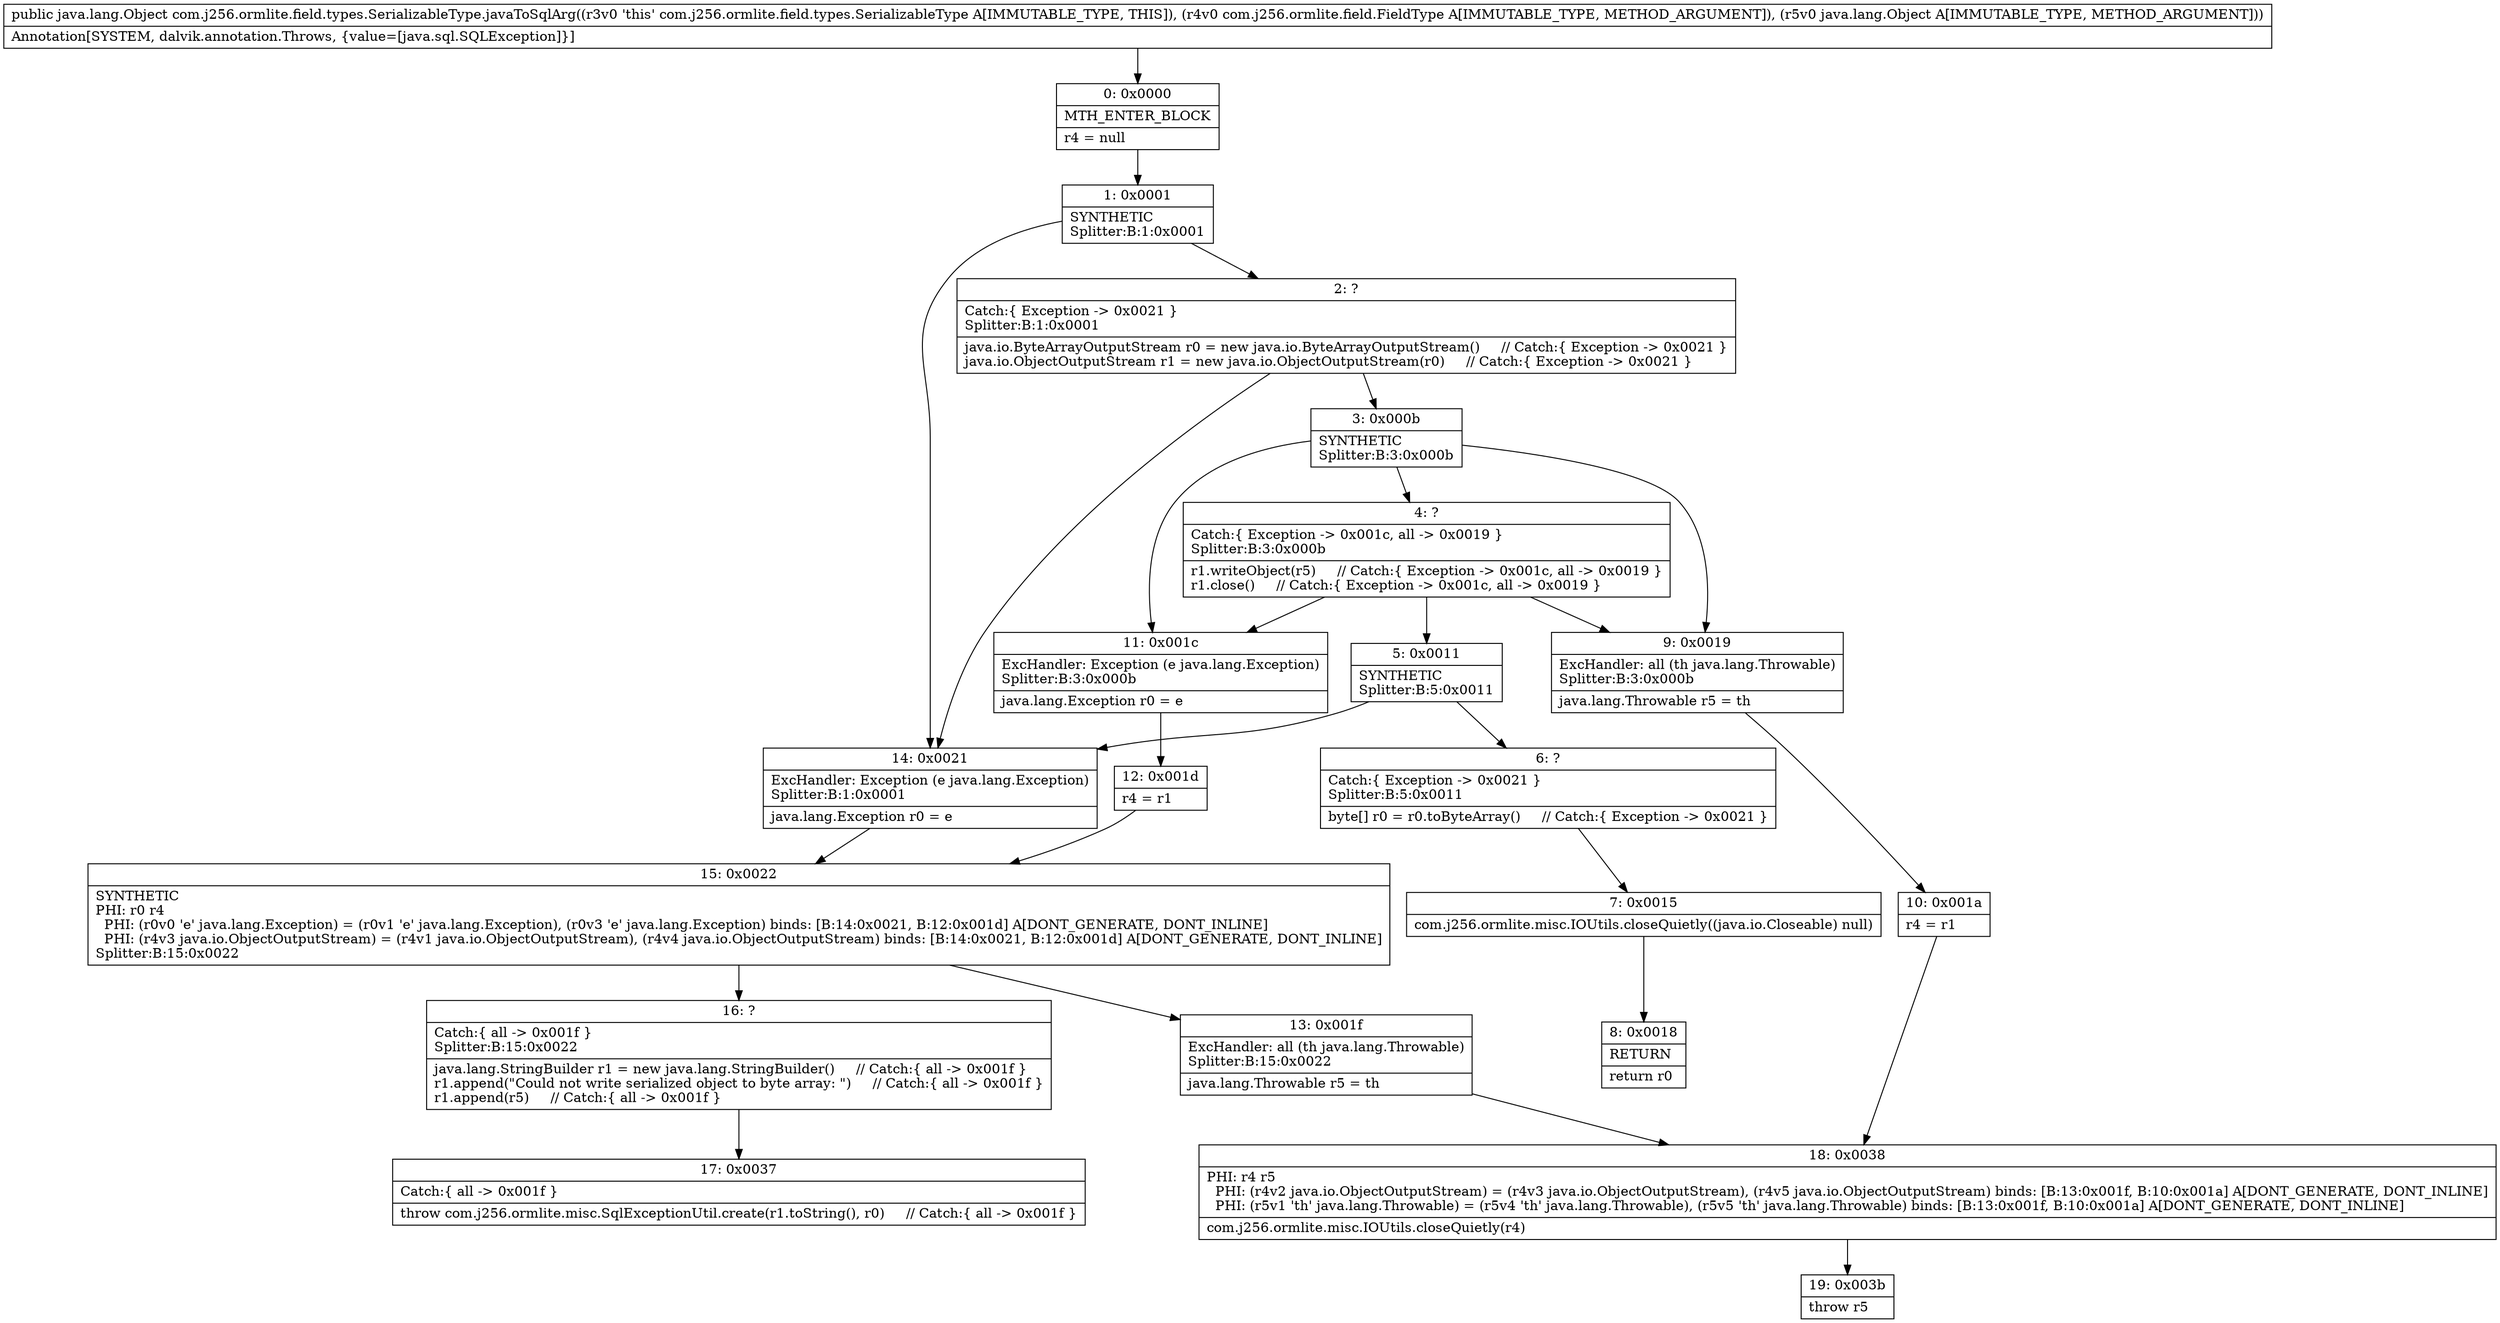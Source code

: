 digraph "CFG forcom.j256.ormlite.field.types.SerializableType.javaToSqlArg(Lcom\/j256\/ormlite\/field\/FieldType;Ljava\/lang\/Object;)Ljava\/lang\/Object;" {
Node_0 [shape=record,label="{0\:\ 0x0000|MTH_ENTER_BLOCK\l|r4 = null\l}"];
Node_1 [shape=record,label="{1\:\ 0x0001|SYNTHETIC\lSplitter:B:1:0x0001\l}"];
Node_2 [shape=record,label="{2\:\ ?|Catch:\{ Exception \-\> 0x0021 \}\lSplitter:B:1:0x0001\l|java.io.ByteArrayOutputStream r0 = new java.io.ByteArrayOutputStream()     \/\/ Catch:\{ Exception \-\> 0x0021 \}\ljava.io.ObjectOutputStream r1 = new java.io.ObjectOutputStream(r0)     \/\/ Catch:\{ Exception \-\> 0x0021 \}\l}"];
Node_3 [shape=record,label="{3\:\ 0x000b|SYNTHETIC\lSplitter:B:3:0x000b\l}"];
Node_4 [shape=record,label="{4\:\ ?|Catch:\{ Exception \-\> 0x001c, all \-\> 0x0019 \}\lSplitter:B:3:0x000b\l|r1.writeObject(r5)     \/\/ Catch:\{ Exception \-\> 0x001c, all \-\> 0x0019 \}\lr1.close()     \/\/ Catch:\{ Exception \-\> 0x001c, all \-\> 0x0019 \}\l}"];
Node_5 [shape=record,label="{5\:\ 0x0011|SYNTHETIC\lSplitter:B:5:0x0011\l}"];
Node_6 [shape=record,label="{6\:\ ?|Catch:\{ Exception \-\> 0x0021 \}\lSplitter:B:5:0x0011\l|byte[] r0 = r0.toByteArray()     \/\/ Catch:\{ Exception \-\> 0x0021 \}\l}"];
Node_7 [shape=record,label="{7\:\ 0x0015|com.j256.ormlite.misc.IOUtils.closeQuietly((java.io.Closeable) null)\l}"];
Node_8 [shape=record,label="{8\:\ 0x0018|RETURN\l|return r0\l}"];
Node_9 [shape=record,label="{9\:\ 0x0019|ExcHandler: all (th java.lang.Throwable)\lSplitter:B:3:0x000b\l|java.lang.Throwable r5 = th\l}"];
Node_10 [shape=record,label="{10\:\ 0x001a|r4 = r1\l}"];
Node_11 [shape=record,label="{11\:\ 0x001c|ExcHandler: Exception (e java.lang.Exception)\lSplitter:B:3:0x000b\l|java.lang.Exception r0 = e\l}"];
Node_12 [shape=record,label="{12\:\ 0x001d|r4 = r1\l}"];
Node_13 [shape=record,label="{13\:\ 0x001f|ExcHandler: all (th java.lang.Throwable)\lSplitter:B:15:0x0022\l|java.lang.Throwable r5 = th\l}"];
Node_14 [shape=record,label="{14\:\ 0x0021|ExcHandler: Exception (e java.lang.Exception)\lSplitter:B:1:0x0001\l|java.lang.Exception r0 = e\l}"];
Node_15 [shape=record,label="{15\:\ 0x0022|SYNTHETIC\lPHI: r0 r4 \l  PHI: (r0v0 'e' java.lang.Exception) = (r0v1 'e' java.lang.Exception), (r0v3 'e' java.lang.Exception) binds: [B:14:0x0021, B:12:0x001d] A[DONT_GENERATE, DONT_INLINE]\l  PHI: (r4v3 java.io.ObjectOutputStream) = (r4v1 java.io.ObjectOutputStream), (r4v4 java.io.ObjectOutputStream) binds: [B:14:0x0021, B:12:0x001d] A[DONT_GENERATE, DONT_INLINE]\lSplitter:B:15:0x0022\l}"];
Node_16 [shape=record,label="{16\:\ ?|Catch:\{ all \-\> 0x001f \}\lSplitter:B:15:0x0022\l|java.lang.StringBuilder r1 = new java.lang.StringBuilder()     \/\/ Catch:\{ all \-\> 0x001f \}\lr1.append(\"Could not write serialized object to byte array: \")     \/\/ Catch:\{ all \-\> 0x001f \}\lr1.append(r5)     \/\/ Catch:\{ all \-\> 0x001f \}\l}"];
Node_17 [shape=record,label="{17\:\ 0x0037|Catch:\{ all \-\> 0x001f \}\l|throw com.j256.ormlite.misc.SqlExceptionUtil.create(r1.toString(), r0)     \/\/ Catch:\{ all \-\> 0x001f \}\l}"];
Node_18 [shape=record,label="{18\:\ 0x0038|PHI: r4 r5 \l  PHI: (r4v2 java.io.ObjectOutputStream) = (r4v3 java.io.ObjectOutputStream), (r4v5 java.io.ObjectOutputStream) binds: [B:13:0x001f, B:10:0x001a] A[DONT_GENERATE, DONT_INLINE]\l  PHI: (r5v1 'th' java.lang.Throwable) = (r5v4 'th' java.lang.Throwable), (r5v5 'th' java.lang.Throwable) binds: [B:13:0x001f, B:10:0x001a] A[DONT_GENERATE, DONT_INLINE]\l|com.j256.ormlite.misc.IOUtils.closeQuietly(r4)\l}"];
Node_19 [shape=record,label="{19\:\ 0x003b|throw r5\l}"];
MethodNode[shape=record,label="{public java.lang.Object com.j256.ormlite.field.types.SerializableType.javaToSqlArg((r3v0 'this' com.j256.ormlite.field.types.SerializableType A[IMMUTABLE_TYPE, THIS]), (r4v0 com.j256.ormlite.field.FieldType A[IMMUTABLE_TYPE, METHOD_ARGUMENT]), (r5v0 java.lang.Object A[IMMUTABLE_TYPE, METHOD_ARGUMENT]))  | Annotation[SYSTEM, dalvik.annotation.Throws, \{value=[java.sql.SQLException]\}]\l}"];
MethodNode -> Node_0;
Node_0 -> Node_1;
Node_1 -> Node_2;
Node_1 -> Node_14;
Node_2 -> Node_3;
Node_2 -> Node_14;
Node_3 -> Node_4;
Node_3 -> Node_11;
Node_3 -> Node_9;
Node_4 -> Node_5;
Node_4 -> Node_11;
Node_4 -> Node_9;
Node_5 -> Node_6;
Node_5 -> Node_14;
Node_6 -> Node_7;
Node_7 -> Node_8;
Node_9 -> Node_10;
Node_10 -> Node_18;
Node_11 -> Node_12;
Node_12 -> Node_15;
Node_13 -> Node_18;
Node_14 -> Node_15;
Node_15 -> Node_16;
Node_15 -> Node_13;
Node_16 -> Node_17;
Node_18 -> Node_19;
}


